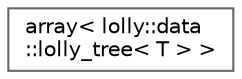 digraph "Graphical Class Hierarchy"
{
 // LATEX_PDF_SIZE
  bgcolor="transparent";
  edge [fontname=Helvetica,fontsize=10,labelfontname=Helvetica,labelfontsize=10];
  node [fontname=Helvetica,fontsize=10,shape=box,height=0.2,width=0.4];
  rankdir="LR";
  Node0 [id="Node000000",label="array\< lolly::data\l::lolly_tree\< T \> \>",height=0.2,width=0.4,color="grey40", fillcolor="white", style="filled",URL="$classarray.html",tooltip=" "];
}
